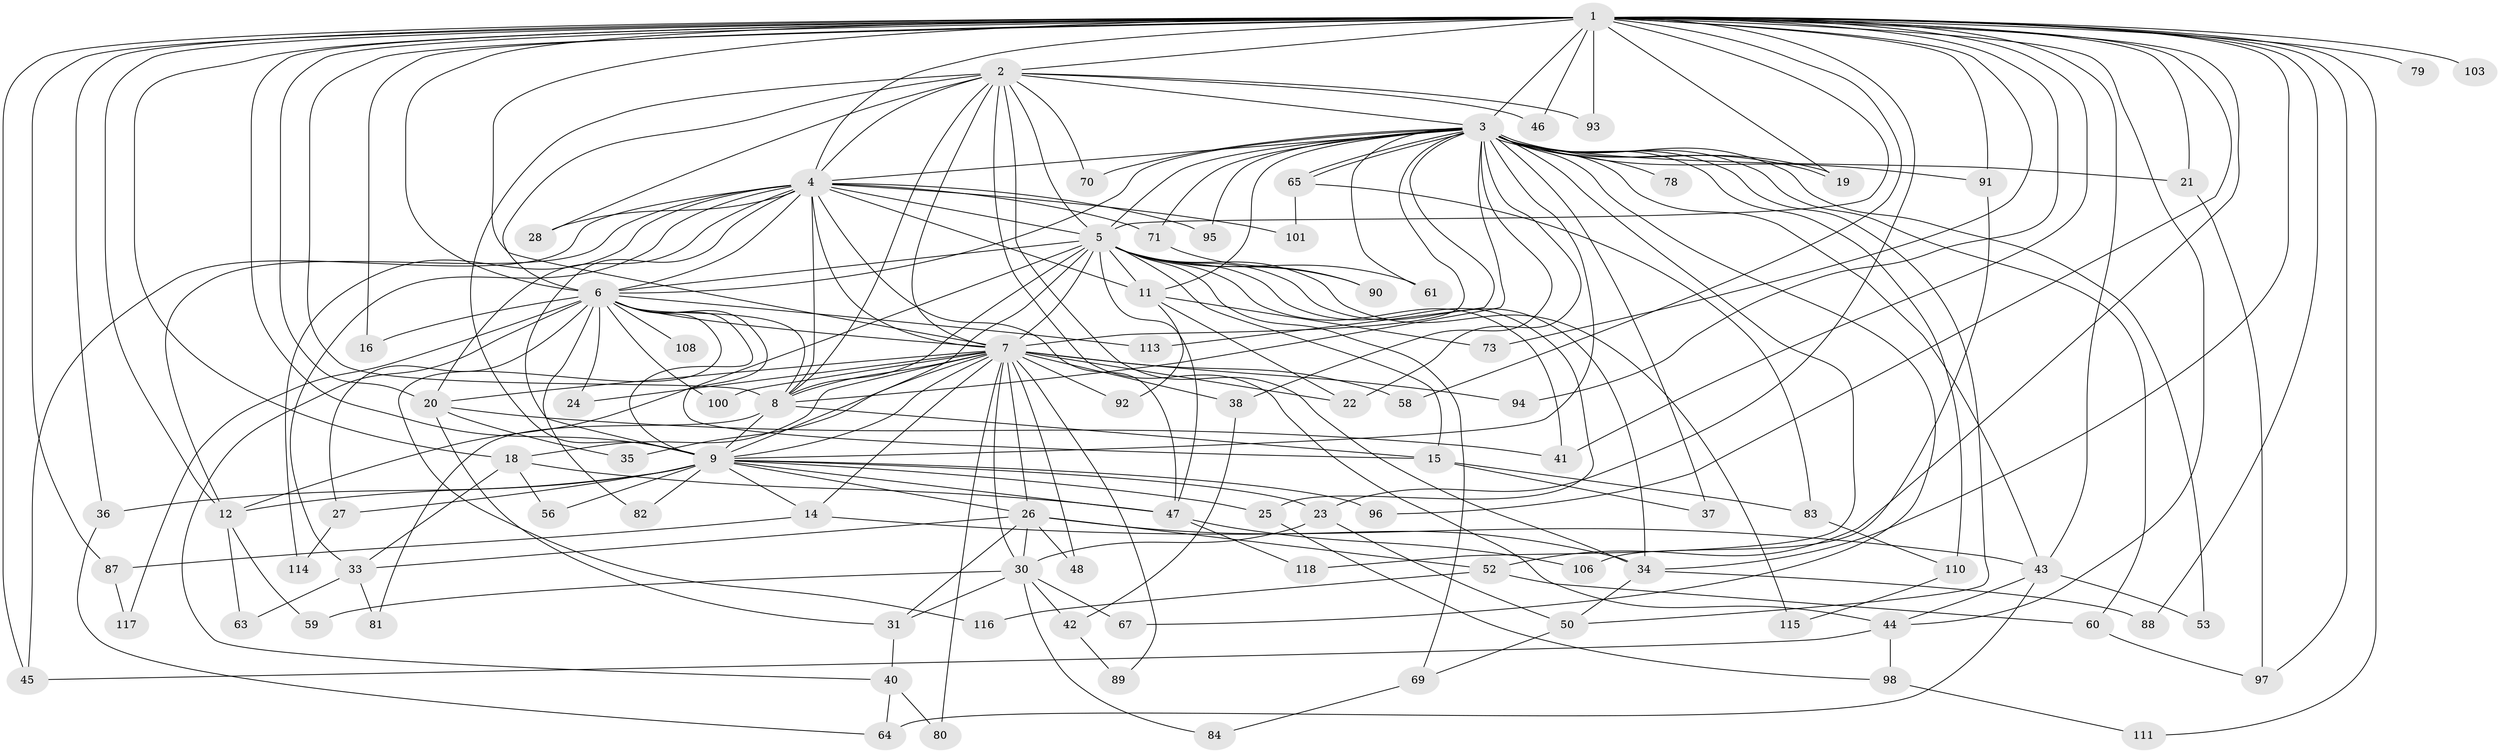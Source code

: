 // original degree distribution, {23: 0.008403361344537815, 16: 0.008403361344537815, 32: 0.008403361344537815, 21: 0.01680672268907563, 22: 0.008403361344537815, 25: 0.008403361344537815, 12: 0.008403361344537815, 18: 0.008403361344537815, 26: 0.008403361344537815, 5: 0.05042016806722689, 4: 0.10084033613445378, 2: 0.46218487394957986, 3: 0.2689075630252101, 6: 0.01680672268907563, 7: 0.01680672268907563}
// Generated by graph-tools (version 1.1) at 2025/41/03/06/25 10:41:41]
// undirected, 90 vertices, 215 edges
graph export_dot {
graph [start="1"]
  node [color=gray90,style=filled];
  1 [super="+10"];
  2 [super="+109"];
  3 [super="+66"];
  4 [super="+29"];
  5 [super="+85"];
  6 [super="+54"];
  7 [super="+55"];
  8 [super="+51"];
  9 [super="+13"];
  11 [super="+62"];
  12 [super="+32"];
  14;
  15 [super="+17"];
  16;
  18 [super="+119"];
  19 [super="+105"];
  20;
  21;
  22 [super="+49"];
  23;
  24 [super="+76"];
  25;
  26 [super="+39"];
  27;
  28 [super="+102"];
  30 [super="+77"];
  31;
  33 [super="+74"];
  34 [super="+72"];
  35;
  36;
  37;
  38;
  40;
  41 [super="+75"];
  42;
  43 [super="+107"];
  44 [super="+57"];
  45 [super="+112"];
  46;
  47 [super="+104"];
  48;
  50 [super="+68"];
  52;
  53;
  56;
  58;
  59;
  60;
  61;
  63;
  64 [super="+86"];
  65;
  67;
  69;
  70;
  71;
  73;
  78;
  79;
  80;
  81;
  82;
  83;
  84;
  87;
  88;
  89;
  90;
  91;
  92;
  93;
  94;
  95;
  96;
  97 [super="+99"];
  98;
  100;
  101;
  103;
  106;
  108;
  110;
  111;
  113;
  114;
  115;
  116;
  117;
  118;
  1 -- 2 [weight=2];
  1 -- 3 [weight=2];
  1 -- 4 [weight=2];
  1 -- 5 [weight=3];
  1 -- 6 [weight=3];
  1 -- 7 [weight=2];
  1 -- 8 [weight=2];
  1 -- 9 [weight=2];
  1 -- 16;
  1 -- 20;
  1 -- 21;
  1 -- 23;
  1 -- 36;
  1 -- 44;
  1 -- 52;
  1 -- 58;
  1 -- 73;
  1 -- 79 [weight=2];
  1 -- 91;
  1 -- 94;
  1 -- 103 [weight=2];
  1 -- 18;
  1 -- 87;
  1 -- 88;
  1 -- 93;
  1 -- 96;
  1 -- 34;
  1 -- 97;
  1 -- 41;
  1 -- 45;
  1 -- 46;
  1 -- 111;
  1 -- 12;
  1 -- 43;
  1 -- 19;
  2 -- 3;
  2 -- 4;
  2 -- 5;
  2 -- 6;
  2 -- 7;
  2 -- 8;
  2 -- 9;
  2 -- 28 [weight=2];
  2 -- 44;
  2 -- 46;
  2 -- 70;
  2 -- 93;
  2 -- 34;
  3 -- 4;
  3 -- 5;
  3 -- 6 [weight=2];
  3 -- 7;
  3 -- 8;
  3 -- 9;
  3 -- 19;
  3 -- 19;
  3 -- 21;
  3 -- 22;
  3 -- 37;
  3 -- 38;
  3 -- 43;
  3 -- 53;
  3 -- 60;
  3 -- 61;
  3 -- 65;
  3 -- 65;
  3 -- 67;
  3 -- 70;
  3 -- 71;
  3 -- 78 [weight=2];
  3 -- 91;
  3 -- 95;
  3 -- 110;
  3 -- 113;
  3 -- 118;
  3 -- 11;
  3 -- 50;
  4 -- 5;
  4 -- 6;
  4 -- 7 [weight=2];
  4 -- 8 [weight=2];
  4 -- 9;
  4 -- 11;
  4 -- 12;
  4 -- 20;
  4 -- 28;
  4 -- 33;
  4 -- 45;
  4 -- 47;
  4 -- 95;
  4 -- 101;
  4 -- 114;
  4 -- 71;
  5 -- 6;
  5 -- 7;
  5 -- 8;
  5 -- 9;
  5 -- 11;
  5 -- 12;
  5 -- 25;
  5 -- 34;
  5 -- 41;
  5 -- 47;
  5 -- 61;
  5 -- 69;
  5 -- 90;
  5 -- 115;
  5 -- 15;
  6 -- 7;
  6 -- 8;
  6 -- 9;
  6 -- 15;
  6 -- 16;
  6 -- 24 [weight=2];
  6 -- 27;
  6 -- 40;
  6 -- 82;
  6 -- 100;
  6 -- 108 [weight=2];
  6 -- 113;
  6 -- 116;
  6 -- 117;
  7 -- 8;
  7 -- 9;
  7 -- 14;
  7 -- 18;
  7 -- 22;
  7 -- 24;
  7 -- 26;
  7 -- 35;
  7 -- 38;
  7 -- 48;
  7 -- 58;
  7 -- 80;
  7 -- 89;
  7 -- 92;
  7 -- 100;
  7 -- 30;
  7 -- 20;
  7 -- 94;
  8 -- 9;
  8 -- 15;
  8 -- 81;
  9 -- 14;
  9 -- 23;
  9 -- 26;
  9 -- 27;
  9 -- 36;
  9 -- 56;
  9 -- 96;
  9 -- 82;
  9 -- 12;
  9 -- 25;
  9 -- 47;
  11 -- 73;
  11 -- 22;
  11 -- 92;
  12 -- 63;
  12 -- 59;
  14 -- 43;
  14 -- 87;
  15 -- 37;
  15 -- 83;
  18 -- 56;
  18 -- 47;
  18 -- 33;
  20 -- 31;
  20 -- 35;
  20 -- 41;
  21 -- 97;
  23 -- 30;
  23 -- 50;
  25 -- 98;
  26 -- 30;
  26 -- 33;
  26 -- 48;
  26 -- 52;
  26 -- 31;
  26 -- 34;
  27 -- 114;
  30 -- 31;
  30 -- 42;
  30 -- 59;
  30 -- 67;
  30 -- 84;
  31 -- 40;
  33 -- 63;
  33 -- 81;
  34 -- 50;
  34 -- 88;
  36 -- 64;
  38 -- 42;
  40 -- 80;
  40 -- 64;
  42 -- 89;
  43 -- 53;
  43 -- 64;
  43 -- 44;
  44 -- 45;
  44 -- 98;
  47 -- 106;
  47 -- 118;
  50 -- 69;
  52 -- 60;
  52 -- 116;
  60 -- 97;
  65 -- 83;
  65 -- 101;
  69 -- 84;
  71 -- 90;
  83 -- 110;
  87 -- 117;
  91 -- 106;
  98 -- 111;
  110 -- 115;
}
